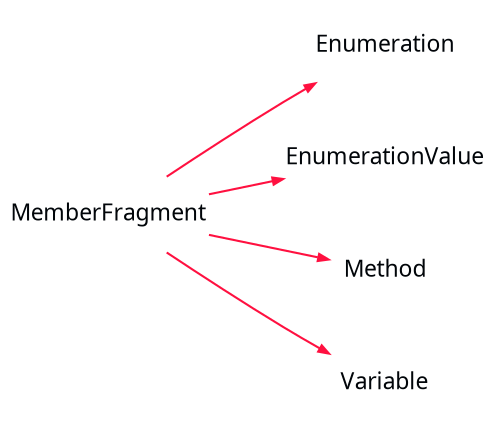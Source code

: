digraph {
 rankdir = "LR"
 bgcolor = none;
 layout  = dot;
 edge [
   arrowsize = "0.5"
   color     = "#FF1040FF"
 ]
 DxzKpO3[
   shape    = none
   label    = "MemberFragment"
   margin   = "0.01"
   fontname = "Segoe UI"
   fontsize = "11"
   fontcolor= "#010509FF"
 ]
 qWK4hpu[
   shape    = none
   label    = "Enumeration"
   margin   = "0.01"
   fontname = "Segoe UI"
   fontsize = "11"
   fontcolor= "#010509FF"
 ]
 q8B4hpu[
   shape    = none
   label    = "EnumerationValue"
   margin   = "0.01"
   fontname = "Segoe UI"
   fontsize = "11"
   fontcolor= "#010509FF"
 ]
 qRB4hpu[
   shape    = none
   label    = "Method"
   margin   = "0.01"
   fontname = "Segoe UI"
   fontsize = "11"
   fontcolor= "#010509FF"
 ]
 qnt4hpu[
   shape    = none
   label    = "Variable"
   margin   = "0.01"
   fontname = "Segoe UI"
   fontsize = "11"
   fontcolor= "#010509FF"
 ]
 DxzKpO3->qWK4hpu
 DxzKpO3->q8B4hpu
 DxzKpO3->qRB4hpu
 DxzKpO3->qnt4hpu
}
